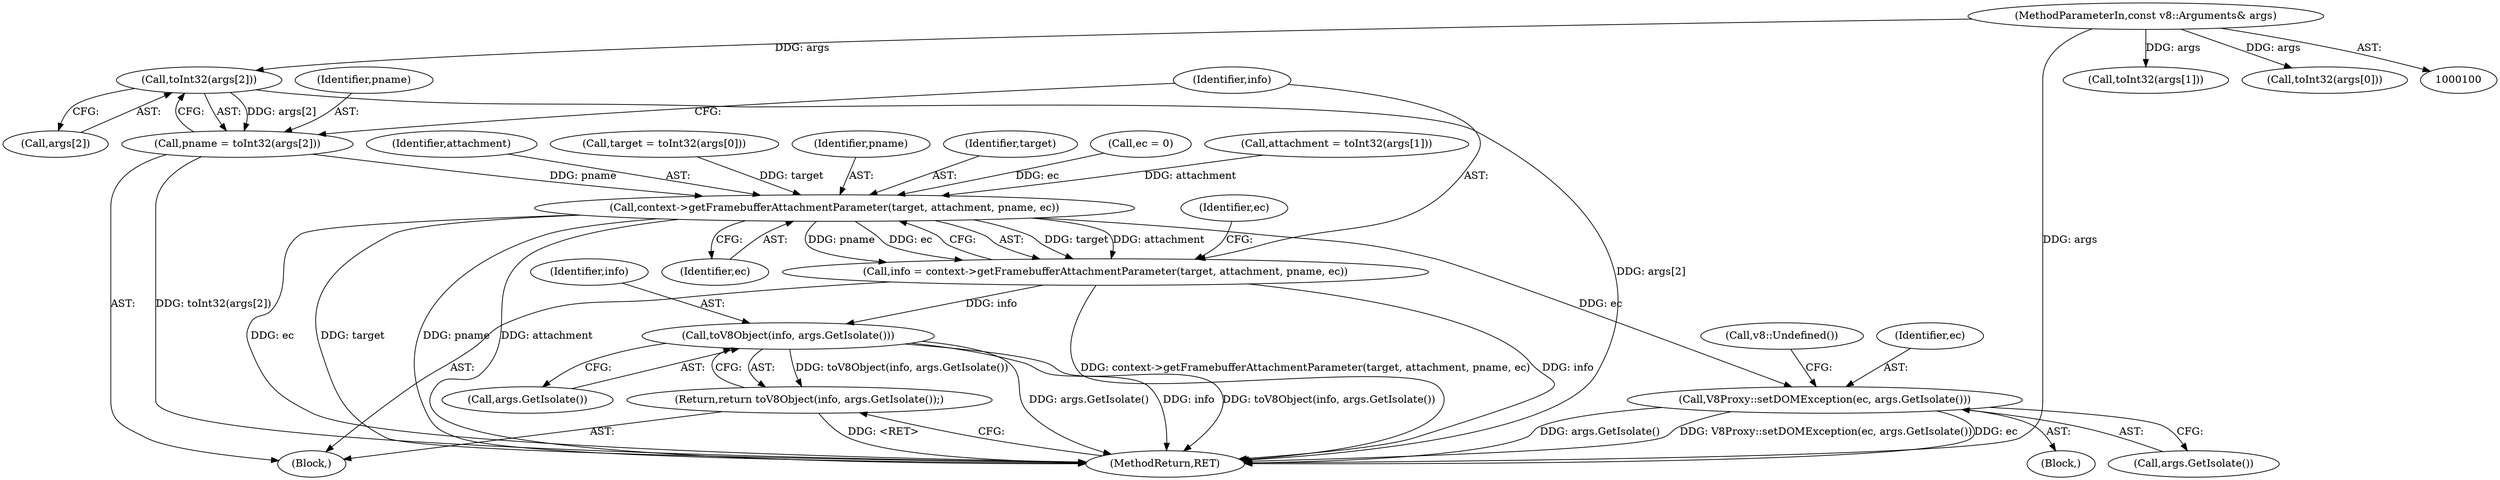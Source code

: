 digraph "0_Chrome_e9372a1bfd3588a80fcf49aa07321f0971dd6091_56@array" {
"1000137" [label="(Call,toInt32(args[2]))"];
"1000101" [label="(MethodParameterIn,const v8::Arguments& args)"];
"1000135" [label="(Call,pname = toInt32(args[2]))"];
"1000144" [label="(Call,context->getFramebufferAttachmentParameter(target, attachment, pname, ec))"];
"1000142" [label="(Call,info = context->getFramebufferAttachmentParameter(target, attachment, pname, ec))"];
"1000158" [label="(Call,toV8Object(info, args.GetIsolate()))"];
"1000157" [label="(Return,return toV8Object(info, args.GetIsolate());)"];
"1000152" [label="(Call,V8Proxy::setDOMException(ec, args.GetIsolate()))"];
"1000160" [label="(Call,args.GetIsolate())"];
"1000135" [label="(Call,pname = toInt32(args[2]))"];
"1000157" [label="(Return,return toV8Object(info, args.GetIsolate());)"];
"1000138" [label="(Call,args[2])"];
"1000150" [label="(Identifier,ec)"];
"1000128" [label="(Call,attachment = toInt32(args[1]))"];
"1000158" [label="(Call,toV8Object(info, args.GetIsolate()))"];
"1000146" [label="(Identifier,attachment)"];
"1000156" [label="(Call,v8::Undefined())"];
"1000161" [label="(MethodReturn,RET)"];
"1000142" [label="(Call,info = context->getFramebufferAttachmentParameter(target, attachment, pname, ec))"];
"1000130" [label="(Call,toInt32(args[1]))"];
"1000148" [label="(Identifier,ec)"];
"1000136" [label="(Identifier,pname)"];
"1000143" [label="(Identifier,info)"];
"1000154" [label="(Call,args.GetIsolate())"];
"1000159" [label="(Identifier,info)"];
"1000121" [label="(Call,target = toInt32(args[0]))"];
"1000102" [label="(Block,)"];
"1000112" [label="(Call,ec = 0)"];
"1000153" [label="(Identifier,ec)"];
"1000147" [label="(Identifier,pname)"];
"1000151" [label="(Block,)"];
"1000145" [label="(Identifier,target)"];
"1000101" [label="(MethodParameterIn,const v8::Arguments& args)"];
"1000152" [label="(Call,V8Proxy::setDOMException(ec, args.GetIsolate()))"];
"1000144" [label="(Call,context->getFramebufferAttachmentParameter(target, attachment, pname, ec))"];
"1000137" [label="(Call,toInt32(args[2]))"];
"1000123" [label="(Call,toInt32(args[0]))"];
"1000137" -> "1000135"  [label="AST: "];
"1000137" -> "1000138"  [label="CFG: "];
"1000138" -> "1000137"  [label="AST: "];
"1000135" -> "1000137"  [label="CFG: "];
"1000137" -> "1000161"  [label="DDG: args[2]"];
"1000137" -> "1000135"  [label="DDG: args[2]"];
"1000101" -> "1000137"  [label="DDG: args"];
"1000101" -> "1000100"  [label="AST: "];
"1000101" -> "1000161"  [label="DDG: args"];
"1000101" -> "1000123"  [label="DDG: args"];
"1000101" -> "1000130"  [label="DDG: args"];
"1000135" -> "1000102"  [label="AST: "];
"1000136" -> "1000135"  [label="AST: "];
"1000143" -> "1000135"  [label="CFG: "];
"1000135" -> "1000161"  [label="DDG: toInt32(args[2])"];
"1000135" -> "1000144"  [label="DDG: pname"];
"1000144" -> "1000142"  [label="AST: "];
"1000144" -> "1000148"  [label="CFG: "];
"1000145" -> "1000144"  [label="AST: "];
"1000146" -> "1000144"  [label="AST: "];
"1000147" -> "1000144"  [label="AST: "];
"1000148" -> "1000144"  [label="AST: "];
"1000142" -> "1000144"  [label="CFG: "];
"1000144" -> "1000161"  [label="DDG: ec"];
"1000144" -> "1000161"  [label="DDG: attachment"];
"1000144" -> "1000161"  [label="DDG: target"];
"1000144" -> "1000161"  [label="DDG: pname"];
"1000144" -> "1000142"  [label="DDG: target"];
"1000144" -> "1000142"  [label="DDG: attachment"];
"1000144" -> "1000142"  [label="DDG: pname"];
"1000144" -> "1000142"  [label="DDG: ec"];
"1000121" -> "1000144"  [label="DDG: target"];
"1000128" -> "1000144"  [label="DDG: attachment"];
"1000112" -> "1000144"  [label="DDG: ec"];
"1000144" -> "1000152"  [label="DDG: ec"];
"1000142" -> "1000102"  [label="AST: "];
"1000143" -> "1000142"  [label="AST: "];
"1000150" -> "1000142"  [label="CFG: "];
"1000142" -> "1000161"  [label="DDG: context->getFramebufferAttachmentParameter(target, attachment, pname, ec)"];
"1000142" -> "1000161"  [label="DDG: info"];
"1000142" -> "1000158"  [label="DDG: info"];
"1000158" -> "1000157"  [label="AST: "];
"1000158" -> "1000160"  [label="CFG: "];
"1000159" -> "1000158"  [label="AST: "];
"1000160" -> "1000158"  [label="AST: "];
"1000157" -> "1000158"  [label="CFG: "];
"1000158" -> "1000161"  [label="DDG: args.GetIsolate()"];
"1000158" -> "1000161"  [label="DDG: info"];
"1000158" -> "1000161"  [label="DDG: toV8Object(info, args.GetIsolate())"];
"1000158" -> "1000157"  [label="DDG: toV8Object(info, args.GetIsolate())"];
"1000157" -> "1000102"  [label="AST: "];
"1000161" -> "1000157"  [label="CFG: "];
"1000157" -> "1000161"  [label="DDG: <RET>"];
"1000152" -> "1000151"  [label="AST: "];
"1000152" -> "1000154"  [label="CFG: "];
"1000153" -> "1000152"  [label="AST: "];
"1000154" -> "1000152"  [label="AST: "];
"1000156" -> "1000152"  [label="CFG: "];
"1000152" -> "1000161"  [label="DDG: V8Proxy::setDOMException(ec, args.GetIsolate())"];
"1000152" -> "1000161"  [label="DDG: ec"];
"1000152" -> "1000161"  [label="DDG: args.GetIsolate()"];
}
